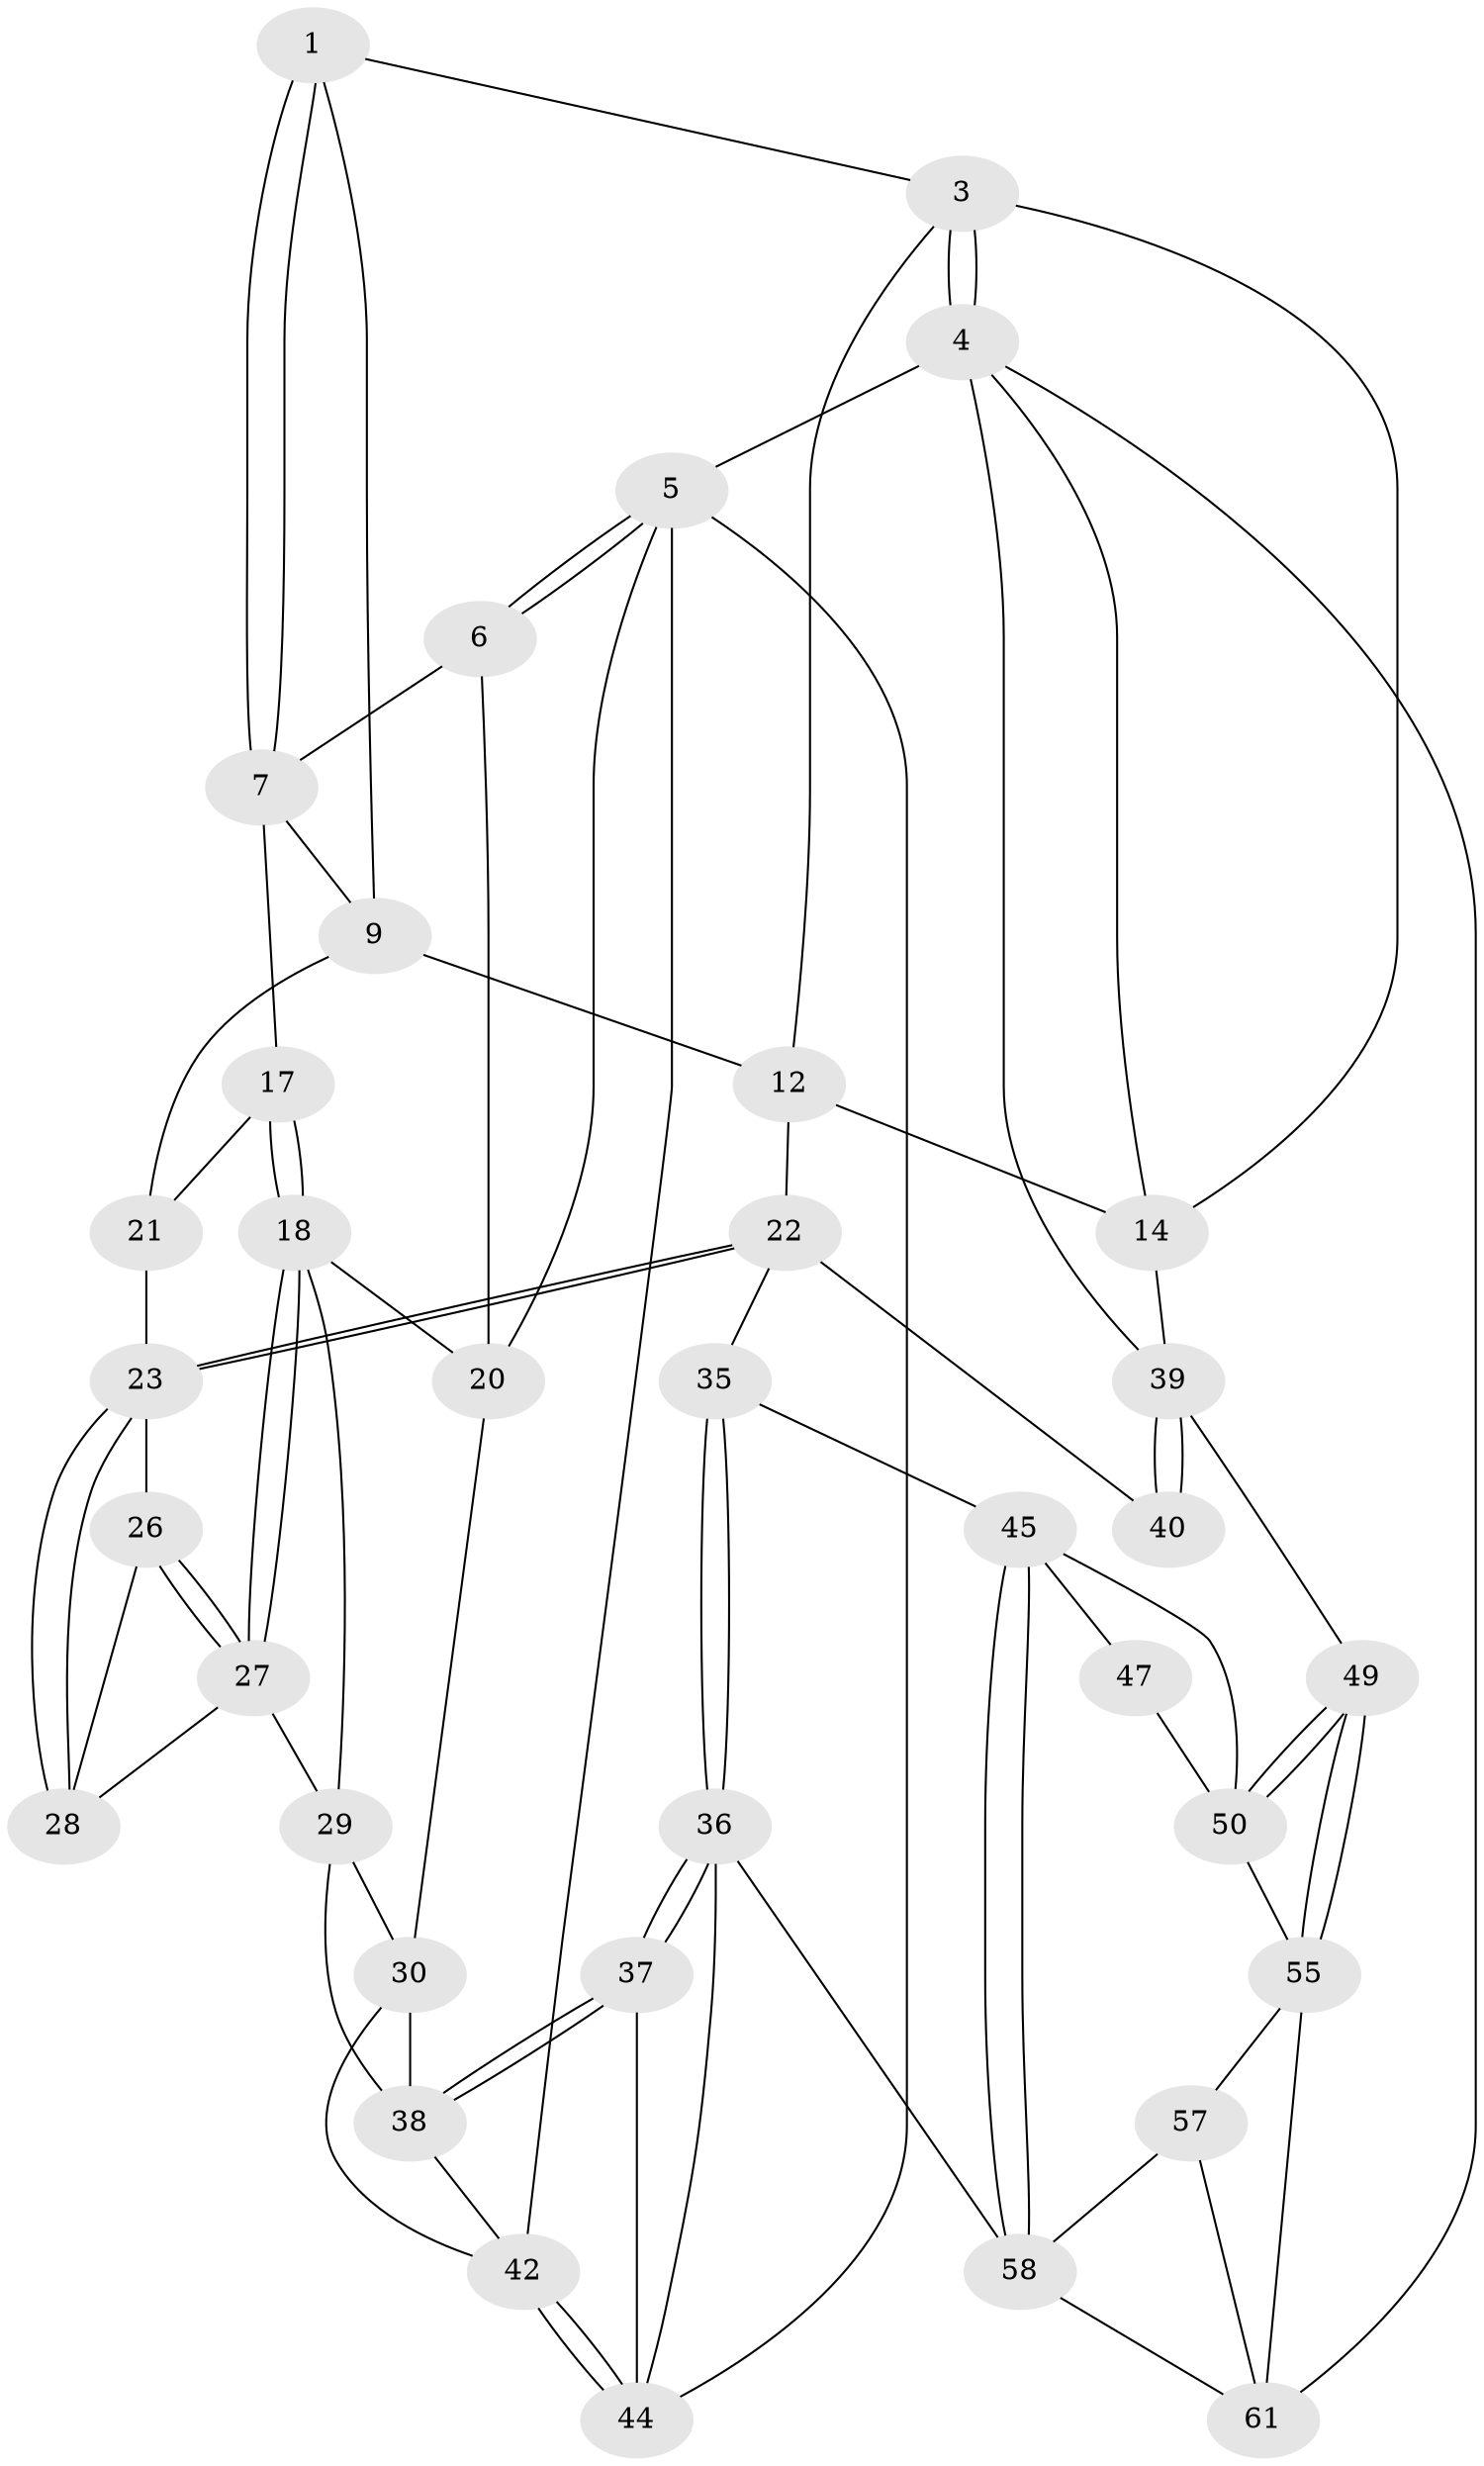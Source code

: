 // original degree distribution, {3: 0.04838709677419355, 4: 0.24193548387096775, 5: 0.46774193548387094, 6: 0.24193548387096775}
// Generated by graph-tools (version 1.1) at 2025/11/02/27/25 16:11:53]
// undirected, 36 vertices, 82 edges
graph export_dot {
graph [start="1"]
  node [color=gray90,style=filled];
  1 [pos="+0.27049380845881377+0",super="+2"];
  3 [pos="+0.5629572540713718+0",super="+11"];
  4 [pos="+1+0",super="+51"];
  5 [pos="+0+0",super="+53"];
  6 [pos="+0.14024449459086163+0",super="+8"];
  7 [pos="+0.1914360362434765+0.12911627787180424",super="+10"];
  9 [pos="+0.3099892556273143+0.09318465588656231",super="+13"];
  12 [pos="+0.5347048765733446+0.08281800755361249",super="+16"];
  14 [pos="+0.7560891339053734+0.19753825061933386",super="+15"];
  17 [pos="+0.2535655286673413+0.17238646136146468"];
  18 [pos="+0.2607427597177211+0.2941757126299786",super="+19"];
  20 [pos="+0.05625842729488895+0.15474069507106003",super="+25"];
  21 [pos="+0.4291548867417745+0.2107000278816439"];
  22 [pos="+0.5884214439498606+0.4456991458717928",super="+34"];
  23 [pos="+0.5519281666231809+0.4043404097167462",super="+24"];
  26 [pos="+0.4219094416307016+0.2184570465596224"];
  27 [pos="+0.27895876695518657+0.3208136777975591",super="+32"];
  28 [pos="+0.391180512809084+0.332311177402744"];
  29 [pos="+0.13418665193505636+0.3405792830474986",super="+33"];
  30 [pos="+0.06547518616522395+0.39200427981287894",super="+31"];
  35 [pos="+0.5667102274158007+0.559057903139668"];
  36 [pos="+0.46087422700472175+0.6028796817259905",super="+59"];
  37 [pos="+0.3555645404777577+0.5746734981579835"];
  38 [pos="+0.2815441965324252+0.38788019771179233",super="+41"];
  39 [pos="+1+0.2253630387511259",super="+48"];
  40 [pos="+0.9981260106558378+0.33322312967777423"];
  42 [pos="+0.21542558012248217+0.5730169471984792",super="+43"];
  44 [pos="+0.2675763658624488+0.6014132958085849",super="+54"];
  45 [pos="+0.6593741089322406+0.6253570418617995",super="+46"];
  47 [pos="+0.9302040059871055+0.4711019058106696"];
  49 [pos="+1+0.7033278693244873"];
  50 [pos="+0.9603334379518093+0.6208514638869874",super="+52"];
  55 [pos="+0.8705141943511296+0.7365896645537715",super="+56"];
  57 [pos="+0.7697773258222104+0.8491330560785162"];
  58 [pos="+0.6884646822734767+0.8035897394676398",super="+60"];
  61 [pos="+1+1",super="+62"];
  1 -- 7;
  1 -- 7;
  1 -- 3;
  1 -- 9;
  3 -- 4;
  3 -- 4;
  3 -- 12;
  3 -- 14;
  4 -- 5 [weight=2];
  4 -- 61;
  4 -- 39;
  4 -- 14;
  5 -- 6;
  5 -- 6;
  5 -- 20;
  5 -- 42;
  5 -- 44;
  6 -- 20;
  6 -- 7;
  7 -- 9;
  7 -- 17;
  9 -- 12;
  9 -- 21;
  12 -- 14;
  12 -- 22;
  14 -- 39;
  17 -- 18;
  17 -- 18;
  17 -- 21;
  18 -- 27;
  18 -- 27;
  18 -- 20;
  18 -- 29;
  20 -- 30;
  21 -- 23;
  22 -- 23;
  22 -- 23;
  22 -- 40;
  22 -- 35;
  23 -- 28;
  23 -- 28;
  23 -- 26;
  26 -- 27;
  26 -- 27;
  26 -- 28;
  27 -- 28;
  27 -- 29;
  29 -- 30;
  29 -- 38;
  30 -- 38;
  30 -- 42;
  35 -- 36;
  35 -- 36;
  35 -- 45;
  36 -- 37;
  36 -- 37;
  36 -- 58;
  36 -- 44;
  37 -- 38;
  37 -- 38;
  37 -- 44;
  38 -- 42;
  39 -- 40;
  39 -- 40;
  39 -- 49;
  42 -- 44;
  42 -- 44;
  45 -- 58;
  45 -- 58;
  45 -- 50;
  45 -- 47;
  47 -- 50;
  49 -- 50;
  49 -- 50;
  49 -- 55;
  49 -- 55;
  50 -- 55;
  55 -- 57;
  55 -- 61;
  57 -- 58;
  57 -- 61;
  58 -- 61;
}
